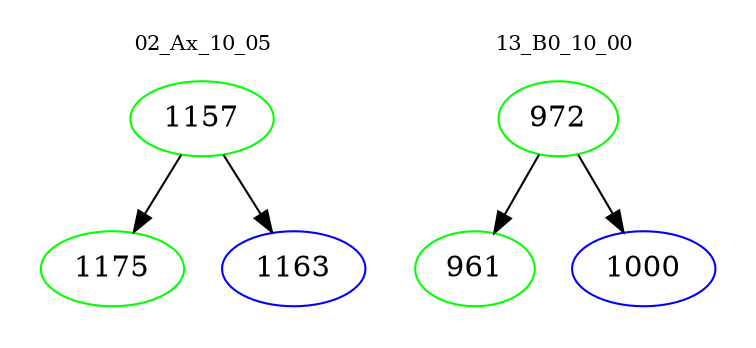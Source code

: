 digraph{
subgraph cluster_0 {
color = white
label = "02_Ax_10_05";
fontsize=10;
T0_1157 [label="1157", color="green"]
T0_1157 -> T0_1175 [color="black"]
T0_1175 [label="1175", color="green"]
T0_1157 -> T0_1163 [color="black"]
T0_1163 [label="1163", color="blue"]
}
subgraph cluster_1 {
color = white
label = "13_B0_10_00";
fontsize=10;
T1_972 [label="972", color="green"]
T1_972 -> T1_961 [color="black"]
T1_961 [label="961", color="green"]
T1_972 -> T1_1000 [color="black"]
T1_1000 [label="1000", color="blue"]
}
}
